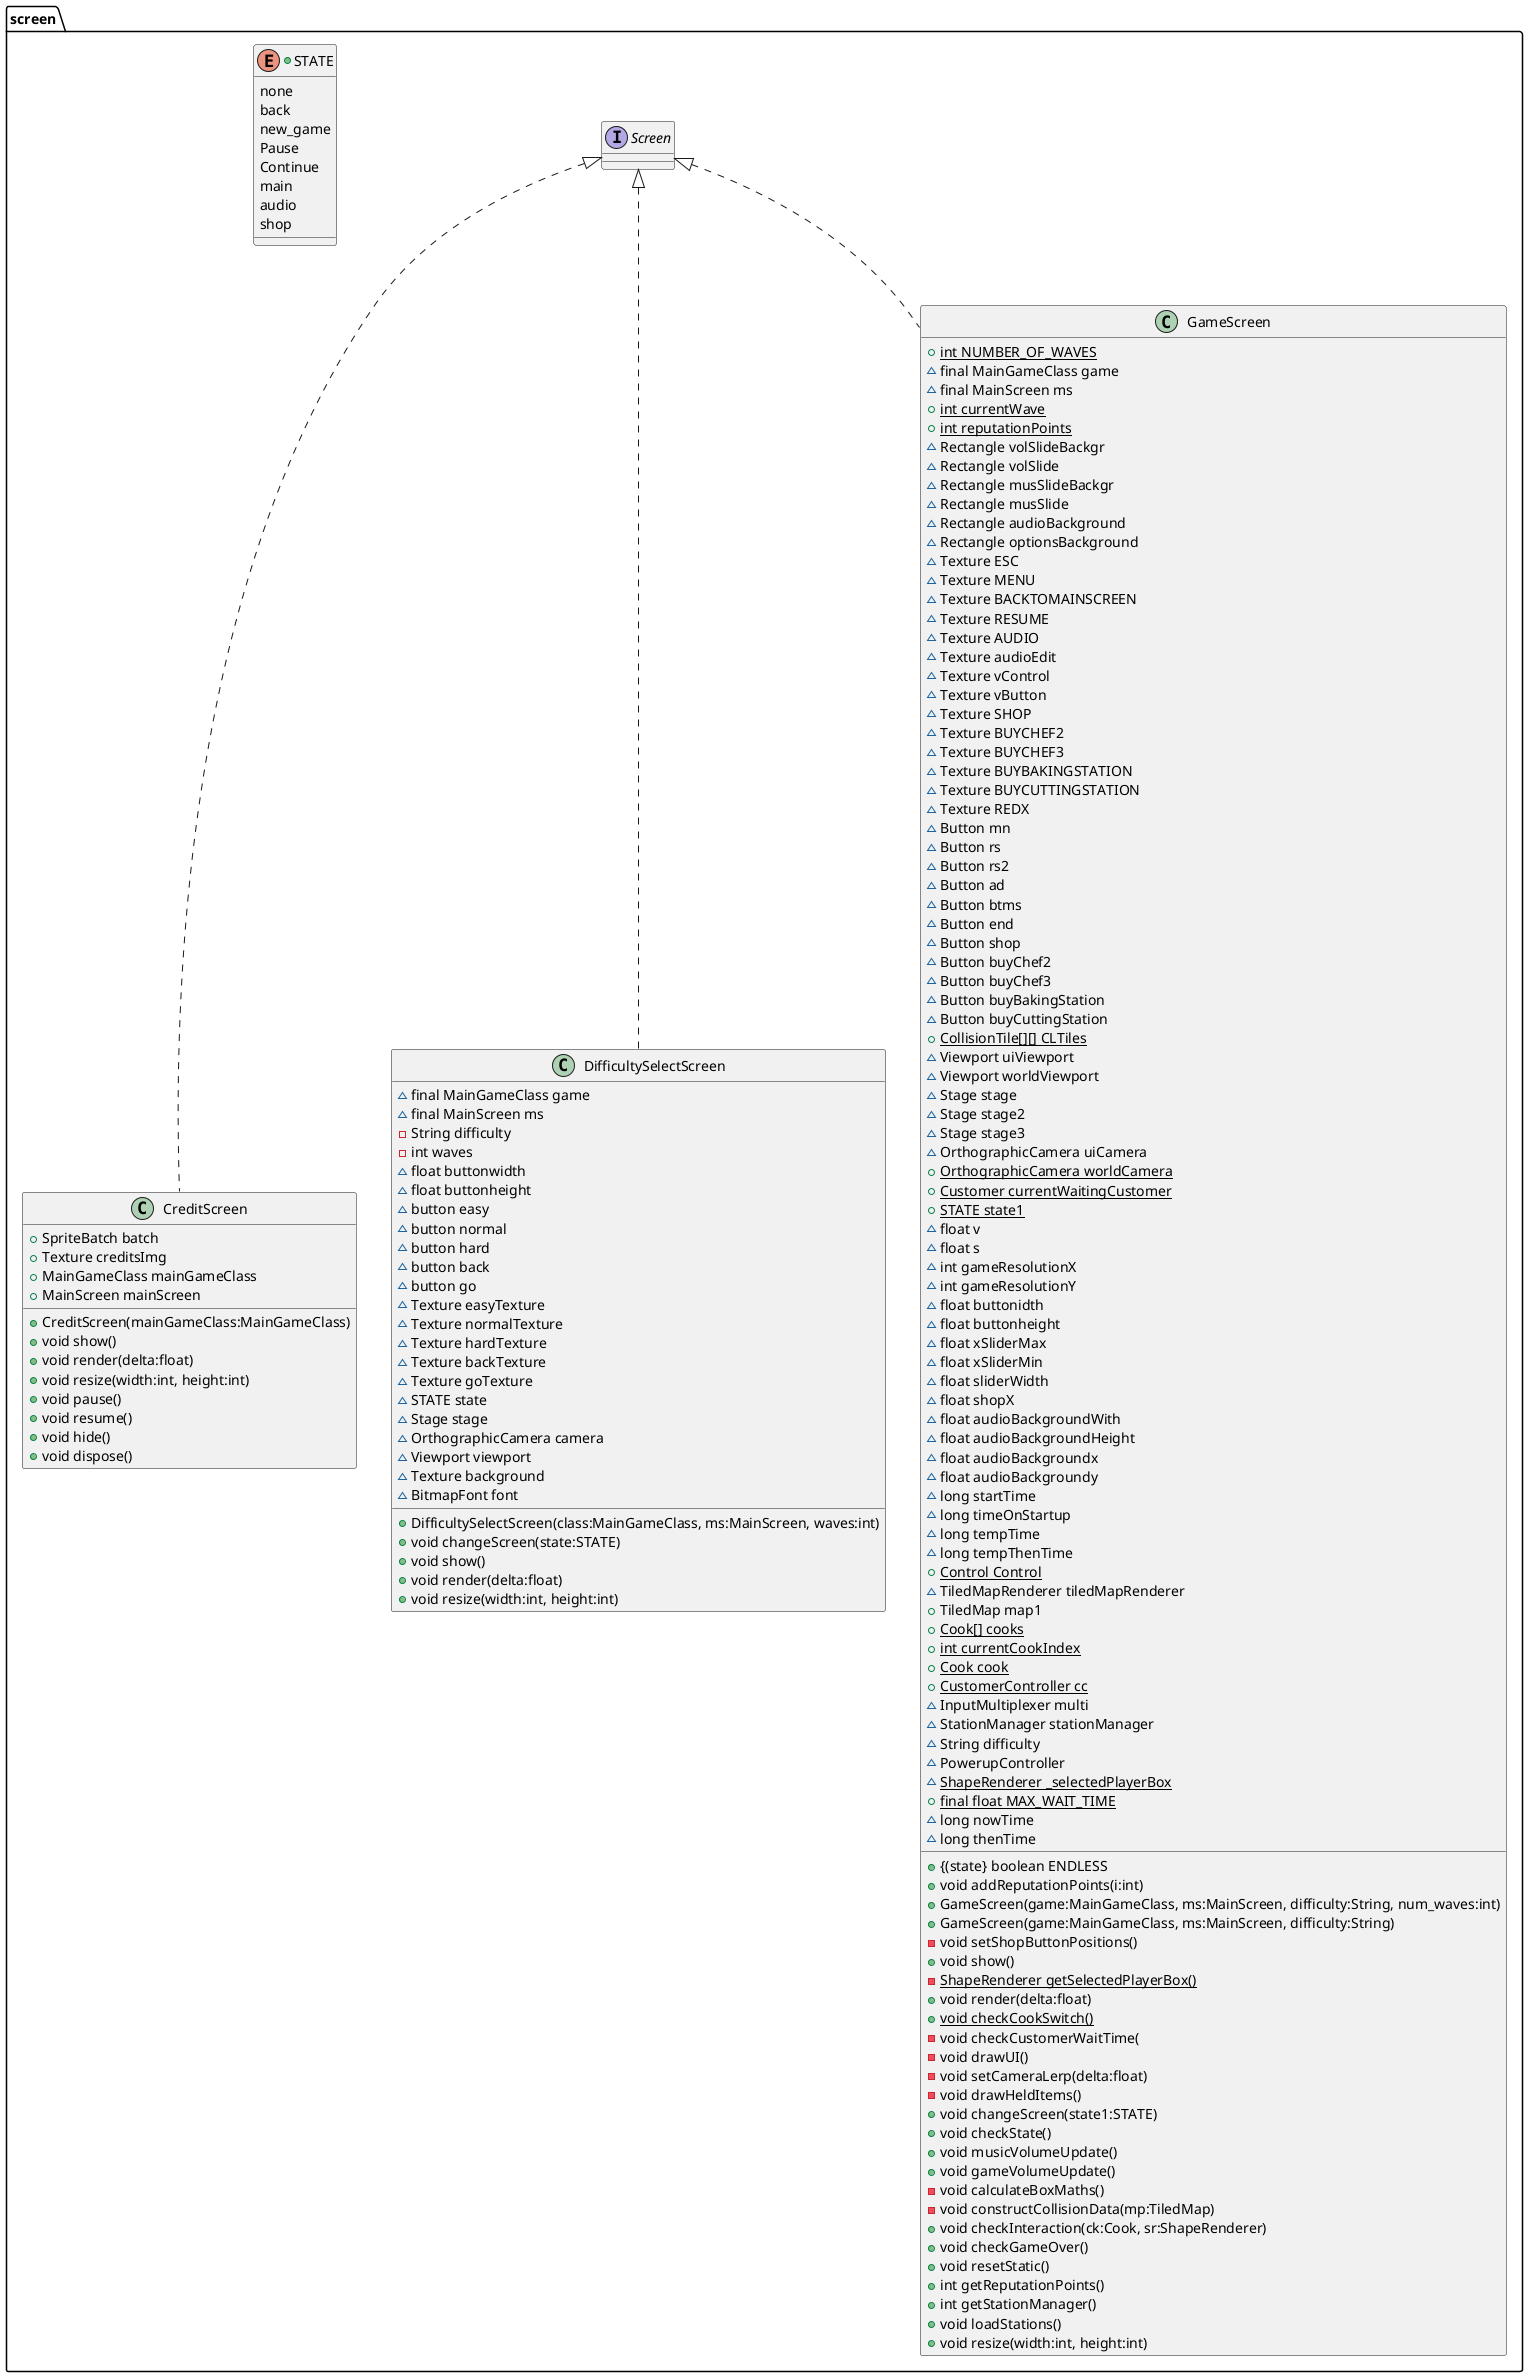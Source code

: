 @startuml
'https://plantuml.com/class-diagram

package "screen"{

class CreditScreen implements Screen{
+SpriteBatch batch
+Texture creditsImg
+MainGameClass mainGameClass
+MainScreen mainScreen
+CreditScreen(mainGameClass:MainGameClass)
+void show()
+void render(delta:float)
+void resize(width:int, height:int)
+void pause()
+void resume()
+void hide()
+void dispose()
}

class DifficultySelectScreen implements Screen{
~final MainGameClass game
~final MainScreen ms
-String difficulty
-int waves
~float buttonwidth
~float buttonheight
~button easy
~button normal
~button hard
~button back
~button go
~Texture easyTexture
~Texture normalTexture
~Texture hardTexture
~Texture backTexture
~Texture goTexture
~STATE state
~Stage stage
~OrthographicCamera camera
~Viewport viewport
~Texture background
~BitmapFont font
+DifficultySelectScreen(class:MainGameClass, ms:MainScreen, waves:int)
+void changeScreen(state:STATE)
+void show()
+void render(delta:float)
+void resize(width:int, height:int)
}

enum STATE{
none
back
new_game
}

class GameScreen implements Screen{
+{static} int NUMBER_OF_WAVES
+{(state} boolean ENDLESS
~final MainGameClass game
~final MainScreen ms
+{static} int currentWave
+{static} int reputationPoints
~Rectangle volSlideBackgr
~Rectangle volSlide
~Rectangle musSlideBackgr
~Rectangle musSlide
~Rectangle audioBackground
~Rectangle optionsBackground
~Texture ESC
~Texture MENU
~Texture BACKTOMAINSCREEN
~Texture RESUME
~Texture AUDIO
~Texture audioEdit
~Texture vControl
~Texture vButton
~Texture SHOP
~Texture BUYCHEF2
~Texture BUYCHEF3
~Texture BUYBAKINGSTATION
~Texture BUYCUTTINGSTATION
~Texture REDX
~Button mn
~Button rs
~Button rs2
~Button ad
~Button btms
~Button end
~Button shop
~Button buyChef2
~Button buyChef3
~Button buyBakingStation
~Button buyCuttingStation
+{static} CollisionTile[][] CLTiles
~Viewport uiViewport
~Viewport worldViewport
~Stage stage
~Stage stage2
~Stage stage3
~OrthographicCamera uiCamera
+{static} OrthographicCamera worldCamera
+{static} Customer currentWaitingCustomer
+{static} STATE state1
~float v
~float s
~int gameResolutionX
~int gameResolutionY
~float buttonidth
~float buttonheight
~float xSliderMax
~float xSliderMin
~float sliderWidth
~float shopX
~float audioBackgroundWith
~float audioBackgroundHeight
~float audioBackgroundx
~float audioBackgroundy
~long startTime
~long timeOnStartup
~long tempTime
~long tempThenTime
+{static} Control Control
~TiledMapRenderer tiledMapRenderer
+TiledMap map1
+{static} Cook[] cooks
+{static} int currentCookIndex
+{static} Cook cook
+{static} CustomerController cc
~InputMultiplexer multi
~StationManager stationManager
~String difficulty
~PowerupController
~{static} ShapeRenderer _selectedPlayerBox
+{static} final float MAX_WAIT_TIME
~long nowTime
~long thenTime
+void addReputationPoints(i:int)
+GameScreen(game:MainGameClass, ms:MainScreen, difficulty:String, num_waves:int)
+GameScreen(game:MainGameClass, ms:MainScreen, difficulty:String)
-void setShopButtonPositions()
+void show()
-{static} ShapeRenderer getSelectedPlayerBox()
+void render(delta:float)
+{static} void checkCookSwitch()
-void checkCustomerWaitTime(
-void drawUI()
-void setCameraLerp(delta:float)
-void drawHeldItems()
+void changeScreen(state1:STATE)
+void checkState()
+void musicVolumeUpdate()
+void gameVolumeUpdate()
-void calculateBoxMaths()
-void constructCollisionData(mp:TiledMap)
+void checkInteraction(ck:Cook, sr:ShapeRenderer)
+void checkGameOver()
+void resetStatic()
+int getReputationPoints()
+int getStationManager()
+void loadStations()
+void resize(width:int, height:int)
}

+enum STATE{
Pause
Continue
main
audio
shop
}

}

@enduml